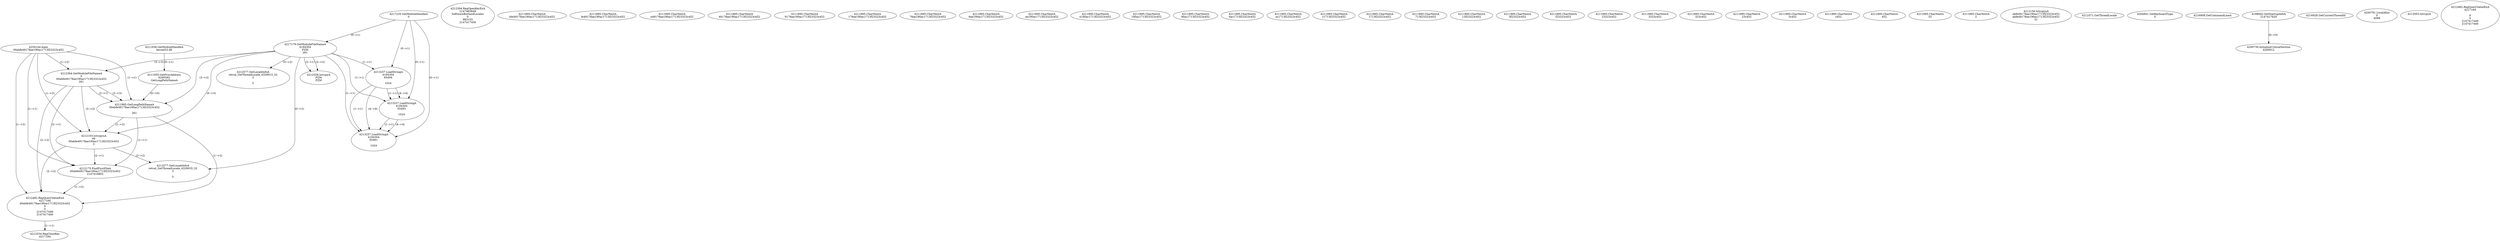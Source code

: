 // Global SCDG with merge call
digraph {
	0 [label="4254144.main
00abfe49178ae190ac1713f23323c452"]
	1 [label="4217235.GetModuleHandleA
0"]
	2 [label="4217179.GetModuleFileNameA
4194304
PZM
261"]
	1 -> 2 [label="(0-->1)"]
	3 [label="4212364.GetModuleFileNameA
0
00abfe49178ae190ac1713f23323c452
261"]
	0 -> 3 [label="(1-->2)"]
	2 -> 3 [label="(3-->3)"]
	4 [label="4212394.RegOpenKeyExA
2147483649
Software\Borland\Locales
0
983103
2147417456"]
	5 [label="4211938.GetModuleHandleA
kernel32.dll"]
	6 [label="4211955.GetProcAddress
6295592
GetLongPathNameA"]
	5 -> 6 [label="(0-->1)"]
	7 [label="4211985.GetLongPathNameA
00abfe49178ae190ac1713f23323c452

261"]
	0 -> 7 [label="(1-->1)"]
	3 -> 7 [label="(2-->1)"]
	2 -> 7 [label="(3-->3)"]
	3 -> 7 [label="(3-->3)"]
	6 -> 7 [label="(0-->0)"]
	8 [label="4212103.lstrcpynA
00
00abfe49178ae190ac1713f23323c452
3"]
	0 -> 8 [label="(1-->2)"]
	3 -> 8 [label="(2-->2)"]
	7 -> 8 [label="(1-->2)"]
	2 -> 8 [label="(0-->3)"]
	9 [label="4211895.CharNextA
bfe49178ae190ac1713f23323c452"]
	10 [label="4211895.CharNextA
fe49178ae190ac1713f23323c452"]
	11 [label="4211895.CharNextA
e49178ae190ac1713f23323c452"]
	12 [label="4211895.CharNextA
49178ae190ac1713f23323c452"]
	13 [label="4211895.CharNextA
9178ae190ac1713f23323c452"]
	14 [label="4211895.CharNextA
178ae190ac1713f23323c452"]
	15 [label="4211895.CharNextA
78ae190ac1713f23323c452"]
	16 [label="4211895.CharNextA
8ae190ac1713f23323c452"]
	17 [label="4211895.CharNextA
ae190ac1713f23323c452"]
	18 [label="4211895.CharNextA
e190ac1713f23323c452"]
	19 [label="4211895.CharNextA
190ac1713f23323c452"]
	20 [label="4211895.CharNextA
90ac1713f23323c452"]
	21 [label="4211895.CharNextA
0ac1713f23323c452"]
	22 [label="4211895.CharNextA
ac1713f23323c452"]
	23 [label="4211895.CharNextA
c1713f23323c452"]
	24 [label="4211895.CharNextA
1713f23323c452"]
	25 [label="4211895.CharNextA
713f23323c452"]
	26 [label="4211895.CharNextA
13f23323c452"]
	27 [label="4211895.CharNextA
3f23323c452"]
	28 [label="4211895.CharNextA
f23323c452"]
	29 [label="4211895.CharNextA
23323c452"]
	30 [label="4211895.CharNextA
3323c452"]
	31 [label="4211895.CharNextA
323c452"]
	32 [label="4211895.CharNextA
23c452"]
	33 [label="4211895.CharNextA
3c452"]
	34 [label="4211895.CharNextA
c452"]
	35 [label="4211895.CharNextA
452"]
	36 [label="4211895.CharNextA
52"]
	37 [label="4211895.CharNextA
2"]
	38 [label="4212156.lstrcpynA
abfe49178ae190ac1713f23323c452
abfe49178ae190ac1713f23323c452
31"]
	39 [label="4212175.FindFirstFileA
00abfe49178ae190ac1713f23323c452
2147416802"]
	0 -> 39 [label="(1-->1)"]
	3 -> 39 [label="(2-->1)"]
	7 -> 39 [label="(1-->1)"]
	8 -> 39 [label="(2-->1)"]
	40 [label="4212482.RegQueryValueExA
4217184
00abfe49178ae190ac1713f23323c452
0
0
2147417446
2147417440"]
	0 -> 40 [label="(1-->2)"]
	3 -> 40 [label="(2-->2)"]
	7 -> 40 [label="(1-->2)"]
	8 -> 40 [label="(2-->2)"]
	39 -> 40 [label="(1-->2)"]
	41 [label="4212534.RegCloseKey
4217184"]
	40 -> 41 [label="(1-->1)"]
	42 [label="4212558.lstrcpyA
PZM
PZM"]
	2 -> 42 [label="(2-->1)"]
	2 -> 42 [label="(2-->2)"]
	43 [label="4212571.GetThreadLocale
"]
	44 [label="4212577.GetLocaleInfoA
retval_GetThreadLocale_4329035_32
3

5"]
	2 -> 44 [label="(0-->2)"]
	8 -> 44 [label="(3-->2)"]
	45 [label="4204841.GetKeyboardType
0"]
	46 [label="4216908.GetCommandLineA
"]
	47 [label="4198942.GetStartupInfoA
2147417620"]
	48 [label="4216928.GetCurrentThreadId
"]
	49 [label="4213257.LoadStringA
4194304
65494

1024"]
	1 -> 49 [label="(0-->1)"]
	2 -> 49 [label="(1-->1)"]
	50 [label="4213257.LoadStringA
4194304
65493

1024"]
	1 -> 50 [label="(0-->1)"]
	2 -> 50 [label="(1-->1)"]
	49 -> 50 [label="(1-->1)"]
	49 -> 50 [label="(4-->4)"]
	51 [label="4213257.LoadStringA
4194304
65491

1024"]
	1 -> 51 [label="(0-->1)"]
	2 -> 51 [label="(1-->1)"]
	49 -> 51 [label="(1-->1)"]
	50 -> 51 [label="(1-->1)"]
	49 -> 51 [label="(4-->4)"]
	50 -> 51 [label="(4-->4)"]
	52 [label="4200730.InitializeCriticalSection
4260912"]
	47 -> 52 [label="(0-->0)"]
	53 [label="4200791.LocalAlloc
0
4088"]
	54 [label="4212003.lstrcpyA

"]
	55 [label="4212482.RegQueryValueExA
4217184

0
0
2147417446
2147417440"]
	56 [label="4212577.GetLocaleInfoA
retval_GetThreadLocale_4329015_32
3

5"]
	2 -> 56 [label="(0-->2)"]
}
